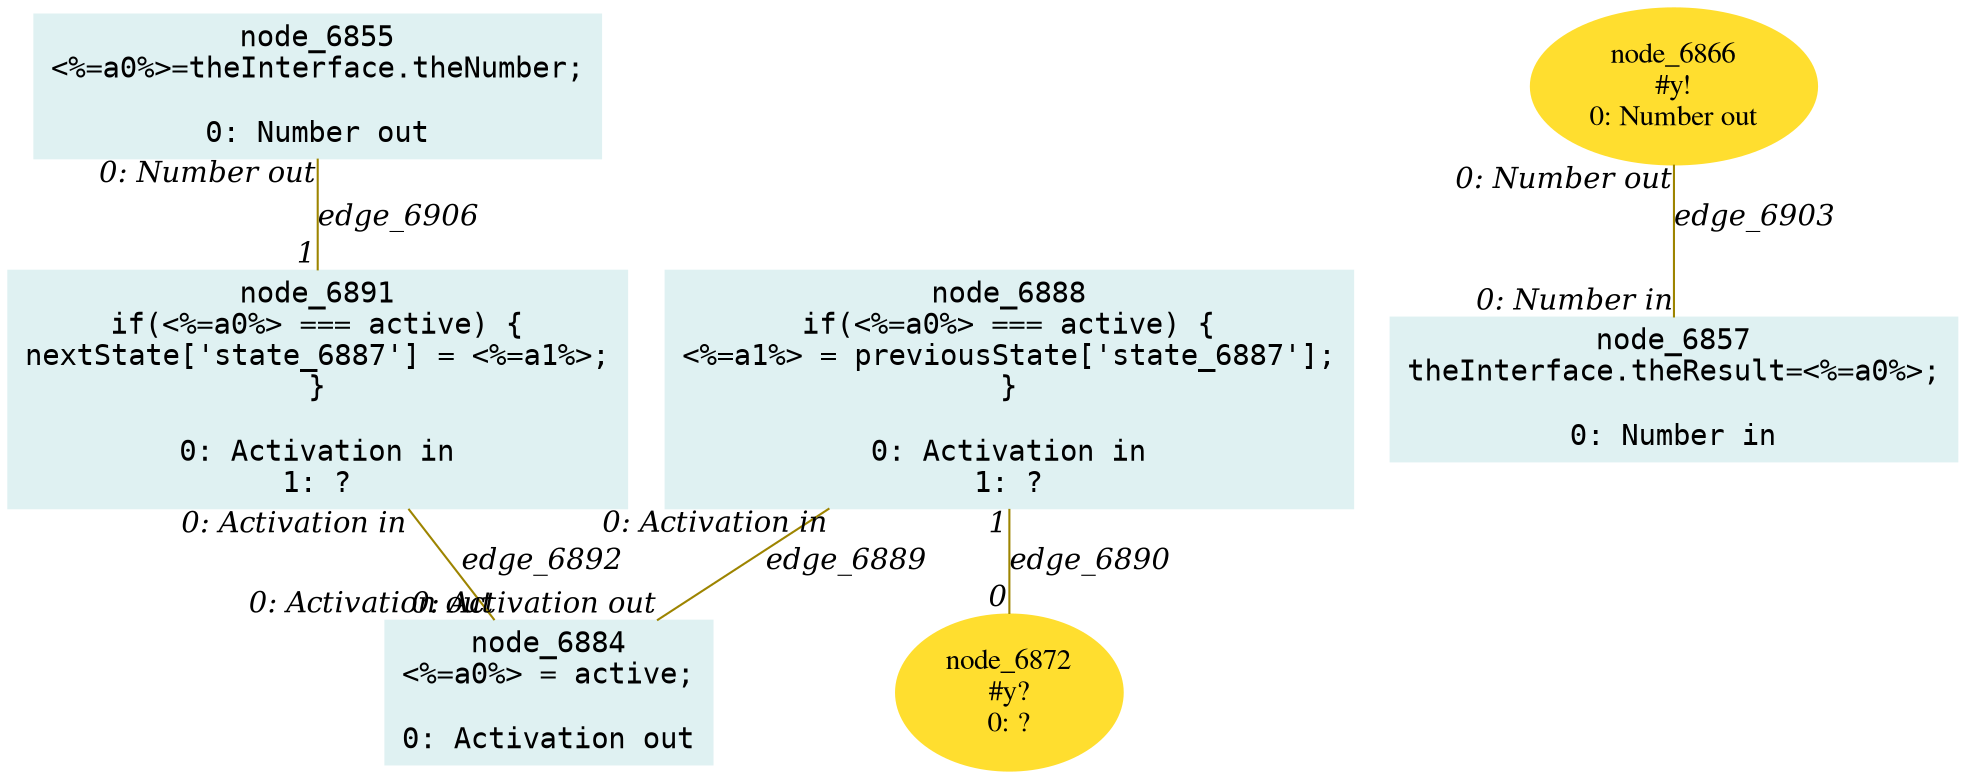 digraph g{node_6855 [shape="box", style="filled", color="#dff1f2", fontname="Courier", label="node_6855
<%=a0%>=theInterface.theNumber;

0: Number out" ]
node_6857 [shape="box", style="filled", color="#dff1f2", fontname="Courier", label="node_6857
theInterface.theResult=<%=a0%>;

0: Number in" ]
node_6866 [shape="ellipse", style="filled", color="#ffde2f", fontname="Times", label="node_6866
#y!
0: Number out" ]
node_6872 [shape="ellipse", style="filled", color="#ffde2f", fontname="Times", label="node_6872
#y?
0: ?" ]
node_6884 [shape="box", style="filled", color="#dff1f2", fontname="Courier", label="node_6884
<%=a0%> = active;

0: Activation out" ]
node_6888 [shape="box", style="filled", color="#dff1f2", fontname="Courier", label="node_6888
if(<%=a0%> === active) {
<%=a1%> = previousState['state_6887'];
}

0: Activation in
1: ?" ]
node_6891 [shape="box", style="filled", color="#dff1f2", fontname="Courier", label="node_6891
if(<%=a0%> === active) {
nextState['state_6887'] = <%=a1%>;
}

0: Activation in
1: ?" ]
node_6888 -> node_6884 [dir=none, arrowHead=none, fontname="Times-Italic", arrowsize=1, color="#9d8400", label="edge_6889",  headlabel="0: Activation out", taillabel="0: Activation in" ]
node_6888 -> node_6872 [dir=none, arrowHead=none, fontname="Times-Italic", arrowsize=1, color="#9d8400", label="edge_6890",  headlabel="0", taillabel="1" ]
node_6891 -> node_6884 [dir=none, arrowHead=none, fontname="Times-Italic", arrowsize=1, color="#9d8400", label="edge_6892",  headlabel="0: Activation out", taillabel="0: Activation in" ]
node_6866 -> node_6857 [dir=none, arrowHead=none, fontname="Times-Italic", arrowsize=1, color="#9d8400", label="edge_6903",  headlabel="0: Number in", taillabel="0: Number out" ]
node_6855 -> node_6891 [dir=none, arrowHead=none, fontname="Times-Italic", arrowsize=1, color="#9d8400", label="edge_6906",  headlabel="1", taillabel="0: Number out" ]
}